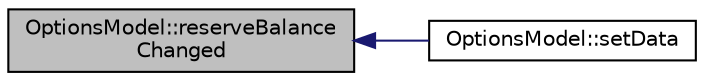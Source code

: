 digraph "OptionsModel::reserveBalanceChanged"
{
  edge [fontname="Helvetica",fontsize="10",labelfontname="Helvetica",labelfontsize="10"];
  node [fontname="Helvetica",fontsize="10",shape=record];
  rankdir="LR";
  Node223 [label="OptionsModel::reserveBalance\lChanged",height=0.2,width=0.4,color="black", fillcolor="grey75", style="filled", fontcolor="black"];
  Node223 -> Node224 [dir="back",color="midnightblue",fontsize="10",style="solid",fontname="Helvetica"];
  Node224 [label="OptionsModel::setData",height=0.2,width=0.4,color="black", fillcolor="white", style="filled",URL="$da/d1f/class_options_model.html#a3102b457f4d46efac8ecb03b3d536b62"];
}
